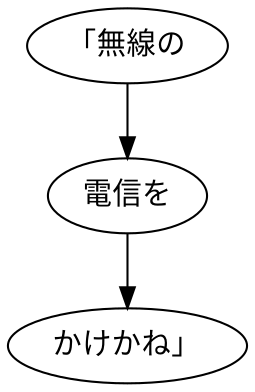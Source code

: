 digraph graph7604 {
	node0 [label="「無線の"];
	node1 [label="電信を"];
	node2 [label="かけかね」"];
	node0 -> node1;
	node1 -> node2;
}
